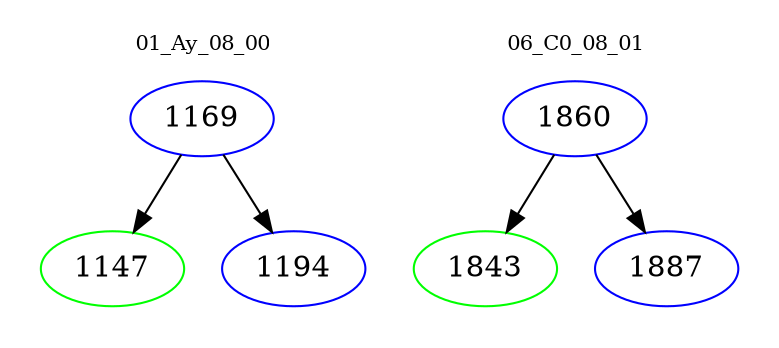 digraph{
subgraph cluster_0 {
color = white
label = "01_Ay_08_00";
fontsize=10;
T0_1169 [label="1169", color="blue"]
T0_1169 -> T0_1147 [color="black"]
T0_1147 [label="1147", color="green"]
T0_1169 -> T0_1194 [color="black"]
T0_1194 [label="1194", color="blue"]
}
subgraph cluster_1 {
color = white
label = "06_C0_08_01";
fontsize=10;
T1_1860 [label="1860", color="blue"]
T1_1860 -> T1_1843 [color="black"]
T1_1843 [label="1843", color="green"]
T1_1860 -> T1_1887 [color="black"]
T1_1887 [label="1887", color="blue"]
}
}
